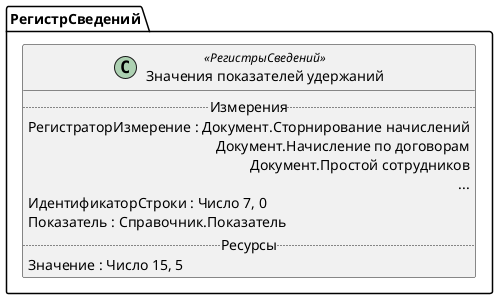 ﻿@startuml ЗначенияПоказателейУдержаний
'!include templates.wsd
'..\include templates.wsd
class РегистрСведений.ЗначенияПоказателейУдержаний as "Значения показателей удержаний" <<РегистрыСведений>>
{
..Измерения..
РегистраторИзмерение : Документ.Сторнирование начислений\rДокумент.Начисление по договорам\rДокумент.Простой сотрудников\r...
ИдентификаторСтроки : Число 7, 0
Показатель : Справочник.Показатель
..Ресурсы..
Значение : Число 15, 5
}
@enduml
